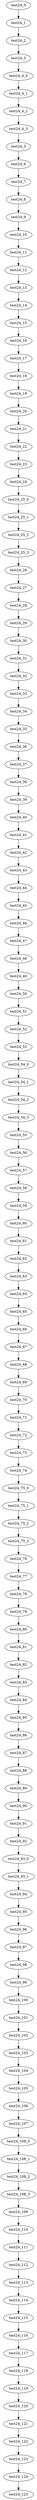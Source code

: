 digraph G {
test24_0->test24_1;
test24_1->test24_2;
test24_2->test24_3;
test24_3->test24_4_0;
test24_4_0->test24_4_1;
test24_4_1->test24_4_2;
test24_4_2->test24_4_3;
test24_4_3->test24_5;
test24_5->test24_6;
test24_6->test24_7;
test24_7->test24_8;
test24_8->test24_9;
test24_9->test24_10;
test24_10->test24_11;
test24_11->test24_12;
test24_12->test24_13;
test24_13->test24_14;
test24_14->test24_15;
test24_15->test24_16;
test24_16->test24_17;
test24_17->test24_18;
test24_18->test24_19;
test24_19->test24_20;
test24_20->test24_21;
test24_21->test24_22;
test24_22->test24_23;
test24_23->test24_24;
test24_24->test24_25_0;
test24_25_0->test24_25_1;
test24_25_1->test24_25_2;
test24_25_2->test24_25_3;
test24_25_3->test24_26;
test24_26->test24_27;
test24_27->test24_28;
test24_28->test24_29;
test24_29->test24_30;
test24_30->test24_31;
test24_31->test24_32;
test24_32->test24_33;
test24_33->test24_34;
test24_34->test24_35;
test24_35->test24_36;
test24_36->test24_37;
test24_37->test24_38;
test24_38->test24_39;
test24_39->test24_40;
test24_40->test24_41;
test24_41->test24_42;
test24_42->test24_43;
test24_43->test24_44;
test24_44->test24_45;
test24_45->test24_46;
test24_46->test24_47;
test24_47->test24_48;
test24_48->test24_49;
test24_49->test24_50;
test24_50->test24_51;
test24_51->test24_52;
test24_52->test24_53;
test24_53->test24_54_0;
test24_54_0->test24_54_1;
test24_54_1->test24_54_2;
test24_54_2->test24_54_3;
test24_54_3->test24_55;
test24_55->test24_56;
test24_56->test24_57;
test24_57->test24_58;
test24_58->test24_59;
test24_59->test24_60;
test24_60->test24_61;
test24_61->test24_62;
test24_62->test24_63;
test24_63->test24_64;
test24_64->test24_65;
test24_65->test24_66;
test24_66->test24_67;
test24_67->test24_68;
test24_68->test24_69;
test24_69->test24_70;
test24_70->test24_71;
test24_71->test24_72;
test24_72->test24_73;
test24_73->test24_74;
test24_74->test24_75_0;
test24_75_0->test24_75_1;
test24_75_1->test24_75_2;
test24_75_2->test24_75_3;
test24_75_3->test24_76;
test24_76->test24_77;
test24_77->test24_78;
test24_78->test24_79;
test24_79->test24_80;
test24_80->test24_81;
test24_81->test24_82;
test24_82->test24_83;
test24_83->test24_84;
test24_84->test24_85;
test24_85->test24_86;
test24_86->test24_87;
test24_87->test24_88;
test24_88->test24_89;
test24_89->test24_90;
test24_90->test24_91;
test24_91->test24_92;
test24_92->test24_93_0;
test24_93_0->test24_93_1;
test24_93_1->test24_94;
test24_94->test24_95;
test24_95->test24_96;
test24_96->test24_97;
test24_97->test24_98;
test24_98->test24_99;
test24_99->test24_100;
test24_100->test24_101;
test24_101->test24_102;
test24_102->test24_103;
test24_103->test24_104;
test24_104->test24_105;
test24_105->test24_106;
test24_106->test24_107;
test24_107->test24_108_0;
test24_108_0->test24_108_1;
test24_108_1->test24_108_2;
test24_108_2->test24_108_3;
test24_108_3->test24_109;
test24_109->test24_110;
test24_110->test24_111;
test24_111->test24_112;
test24_112->test24_113;
test24_113->test24_114;
test24_114->test24_115;
test24_115->test24_116;
test24_116->test24_117;
test24_117->test24_118;
test24_118->test24_119;
test24_119->test24_120;
test24_120->test24_121;
test24_121->test24_122;
test24_122->test24_123;
test24_123->test24_124;
test24_124->test24_125;

}
